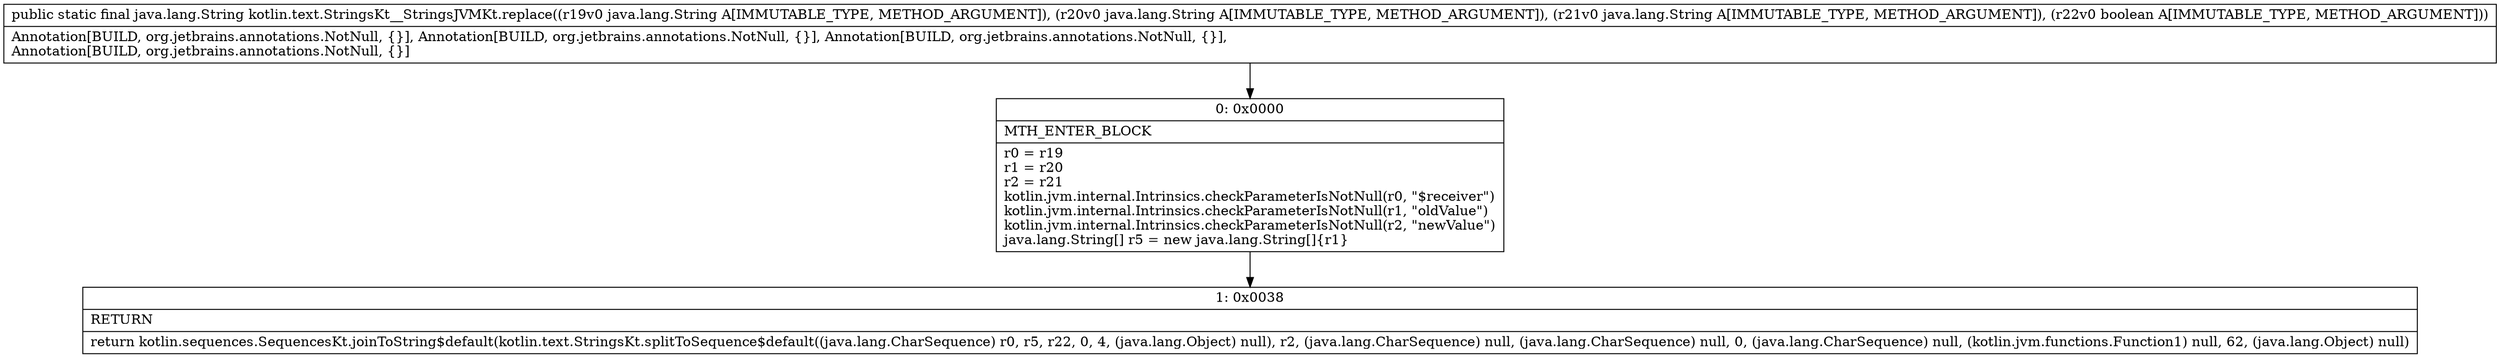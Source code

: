 digraph "CFG forkotlin.text.StringsKt__StringsJVMKt.replace(Ljava\/lang\/String;Ljava\/lang\/String;Ljava\/lang\/String;Z)Ljava\/lang\/String;" {
Node_0 [shape=record,label="{0\:\ 0x0000|MTH_ENTER_BLOCK\l|r0 = r19\lr1 = r20\lr2 = r21\lkotlin.jvm.internal.Intrinsics.checkParameterIsNotNull(r0, \"$receiver\")\lkotlin.jvm.internal.Intrinsics.checkParameterIsNotNull(r1, \"oldValue\")\lkotlin.jvm.internal.Intrinsics.checkParameterIsNotNull(r2, \"newValue\")\ljava.lang.String[] r5 = new java.lang.String[]\{r1\}\l}"];
Node_1 [shape=record,label="{1\:\ 0x0038|RETURN\l|return kotlin.sequences.SequencesKt.joinToString$default(kotlin.text.StringsKt.splitToSequence$default((java.lang.CharSequence) r0, r5, r22, 0, 4, (java.lang.Object) null), r2, (java.lang.CharSequence) null, (java.lang.CharSequence) null, 0, (java.lang.CharSequence) null, (kotlin.jvm.functions.Function1) null, 62, (java.lang.Object) null)\l}"];
MethodNode[shape=record,label="{public static final java.lang.String kotlin.text.StringsKt__StringsJVMKt.replace((r19v0 java.lang.String A[IMMUTABLE_TYPE, METHOD_ARGUMENT]), (r20v0 java.lang.String A[IMMUTABLE_TYPE, METHOD_ARGUMENT]), (r21v0 java.lang.String A[IMMUTABLE_TYPE, METHOD_ARGUMENT]), (r22v0 boolean A[IMMUTABLE_TYPE, METHOD_ARGUMENT]))  | Annotation[BUILD, org.jetbrains.annotations.NotNull, \{\}], Annotation[BUILD, org.jetbrains.annotations.NotNull, \{\}], Annotation[BUILD, org.jetbrains.annotations.NotNull, \{\}], \lAnnotation[BUILD, org.jetbrains.annotations.NotNull, \{\}]\l}"];
MethodNode -> Node_0;
Node_0 -> Node_1;
}

